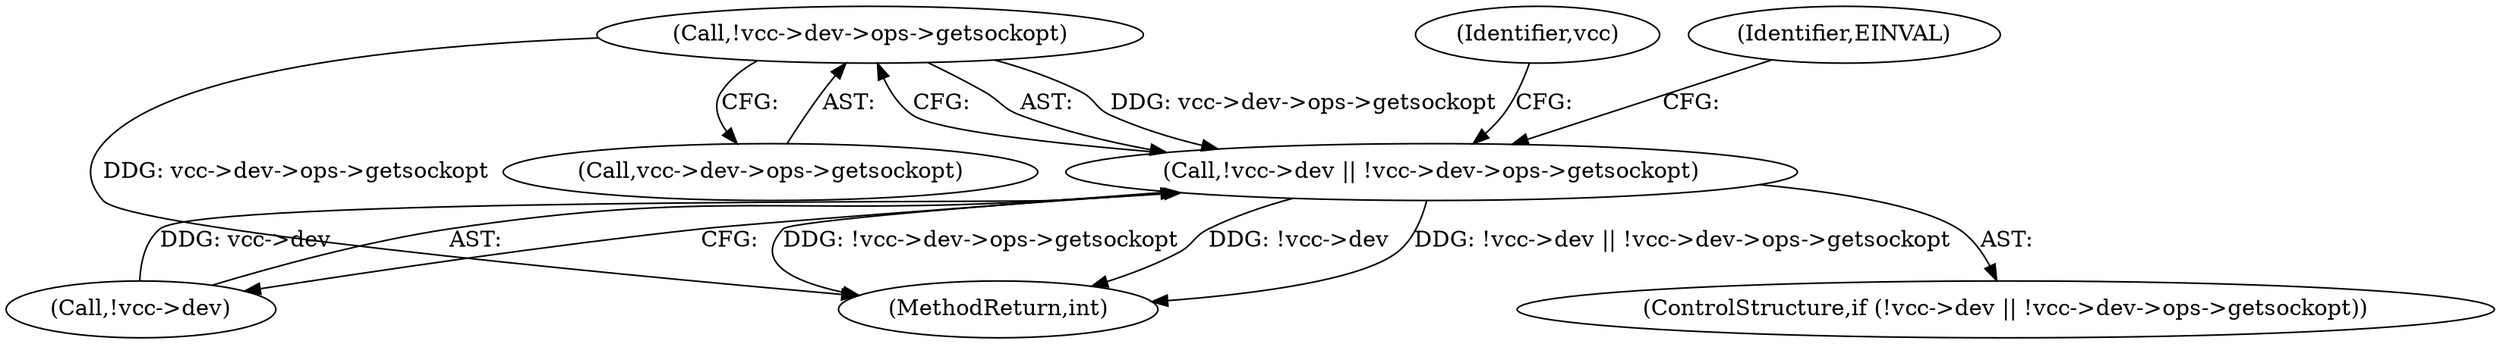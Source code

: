 digraph "0_linux_e862f1a9b7df4e8196ebec45ac62295138aa3fc2@API" {
"1000265" [label="(Call,!vcc->dev->ops->getsockopt)"];
"1000260" [label="(Call,!vcc->dev || !vcc->dev->ops->getsockopt)"];
"1000275" [label="(Identifier,EINVAL)"];
"1000259" [label="(ControlStructure,if (!vcc->dev || !vcc->dev->ops->getsockopt))"];
"1000260" [label="(Call,!vcc->dev || !vcc->dev->ops->getsockopt)"];
"1000278" [label="(Identifier,vcc)"];
"1000261" [label="(Call,!vcc->dev)"];
"1000266" [label="(Call,vcc->dev->ops->getsockopt)"];
"1000283" [label="(MethodReturn,int)"];
"1000265" [label="(Call,!vcc->dev->ops->getsockopt)"];
"1000265" -> "1000260"  [label="AST: "];
"1000265" -> "1000266"  [label="CFG: "];
"1000266" -> "1000265"  [label="AST: "];
"1000260" -> "1000265"  [label="CFG: "];
"1000265" -> "1000283"  [label="DDG: vcc->dev->ops->getsockopt"];
"1000265" -> "1000260"  [label="DDG: vcc->dev->ops->getsockopt"];
"1000260" -> "1000259"  [label="AST: "];
"1000260" -> "1000261"  [label="CFG: "];
"1000261" -> "1000260"  [label="AST: "];
"1000275" -> "1000260"  [label="CFG: "];
"1000278" -> "1000260"  [label="CFG: "];
"1000260" -> "1000283"  [label="DDG: !vcc->dev || !vcc->dev->ops->getsockopt"];
"1000260" -> "1000283"  [label="DDG: !vcc->dev->ops->getsockopt"];
"1000260" -> "1000283"  [label="DDG: !vcc->dev"];
"1000261" -> "1000260"  [label="DDG: vcc->dev"];
}
